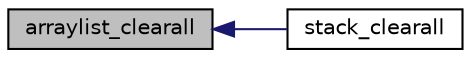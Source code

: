 digraph "arraylist_clearall"
{
 // INTERACTIVE_SVG=YES
  edge [fontname="Helvetica",fontsize="10",labelfontname="Helvetica",labelfontsize="10"];
  node [fontname="Helvetica",fontsize="10",shape=record];
  rankdir="LR";
  Node1 [label="arraylist_clearall",height=0.2,width=0.4,color="black", fillcolor="grey75", style="filled", fontcolor="black"];
  Node1 -> Node2 [dir="back",color="midnightblue",fontsize="10",style="solid",fontname="Helvetica"];
  Node2 [label="stack_clearall",height=0.2,width=0.4,color="black", fillcolor="white", style="filled",URL="$stack_8h.html#a33111bbce7e6de1c36d7486cdb13460e"];
}
